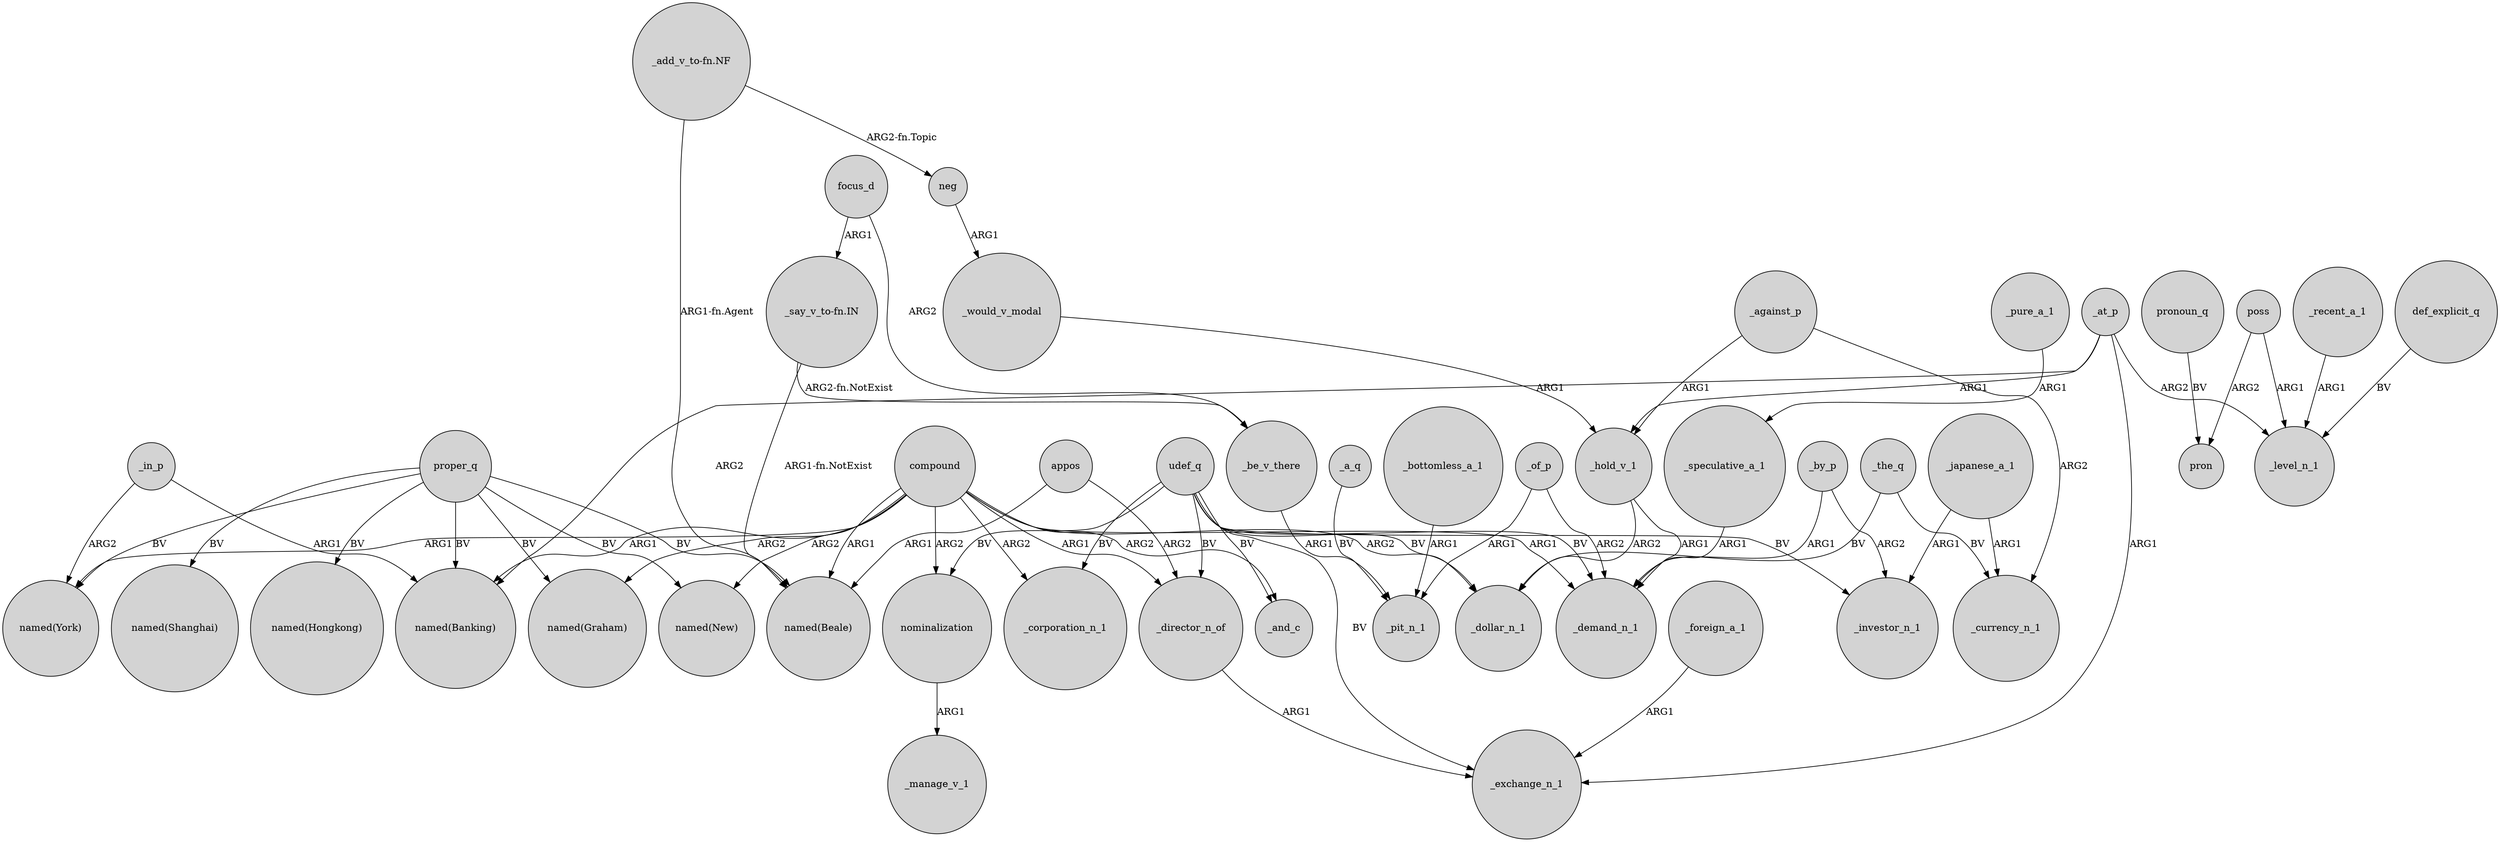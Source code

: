 digraph {
	node [shape=circle style=filled]
	_at_p -> _hold_v_1 [label=ARG1]
	_against_p -> _currency_n_1 [label=ARG2]
	neg -> _would_v_modal [label=ARG1]
	compound -> "named(Graham)" [label=ARG2]
	compound -> "named(New)" [label=ARG2]
	poss -> pron [label=ARG2]
	_of_p -> _demand_n_1 [label=ARG2]
	_japanese_a_1 -> _investor_n_1 [label=ARG1]
	udef_q -> _investor_n_1 [label=BV]
	_at_p -> "named(Banking)" [label=ARG2]
	proper_q -> "named(Banking)" [label=BV]
	proper_q -> "named(New)" [label=BV]
	poss -> _level_n_1 [label=ARG1]
	_japanese_a_1 -> _currency_n_1 [label=ARG1]
	_foreign_a_1 -> _exchange_n_1 [label=ARG1]
	compound -> _corporation_n_1 [label=ARG2]
	compound -> _demand_n_1 [label=ARG1]
	_recent_a_1 -> _level_n_1 [label=ARG1]
	_speculative_a_1 -> _demand_n_1 [label=ARG1]
	_the_q -> _dollar_n_1 [label=BV]
	compound -> nominalization [label=ARG2]
	"_add_v_to-fn.NF" -> "named(Beale)" [label="ARG1-fn.Agent"]
	_bottomless_a_1 -> _pit_n_1 [label=ARG1]
	_in_p -> "named(Banking)" [label=ARG1]
	proper_q -> "named(Beale)" [label=BV]
	udef_q -> _corporation_n_1 [label=BV]
	pronoun_q -> pron [label=BV]
	compound -> _and_c [label=ARG2]
	focus_d -> _be_v_there [label=ARG2]
	"_say_v_to-fn.IN" -> _be_v_there [label="ARG2-fn.NotExist"]
	_be_v_there -> _pit_n_1 [label=ARG1]
	compound -> "named(York)" [label=ARG1]
	_a_q -> _pit_n_1 [label=BV]
	proper_q -> "named(Graham)" [label=BV]
	udef_q -> _demand_n_1 [label=BV]
	_director_n_of -> _exchange_n_1 [label=ARG1]
	compound -> "named(Banking)" [label=ARG1]
	proper_q -> "named(Shanghai)" [label=BV]
	_pure_a_1 -> _speculative_a_1 [label=ARG1]
	udef_q -> nominalization [label=BV]
	proper_q -> "named(Hongkong)" [label=BV]
	"_add_v_to-fn.NF" -> neg [label="ARG2-fn.Topic"]
	_hold_v_1 -> _demand_n_1 [label=ARG1]
	_at_p -> _level_n_1 [label=ARG2]
	_in_p -> "named(York)" [label=ARG2]
	_at_p -> _exchange_n_1 [label=ARG1]
	compound -> "named(Beale)" [label=ARG1]
	_of_p -> _pit_n_1 [label=ARG1]
	def_explicit_q -> _level_n_1 [label=BV]
	_by_p -> _demand_n_1 [label=ARG1]
	_would_v_modal -> _hold_v_1 [label=ARG1]
	_the_q -> _currency_n_1 [label=BV]
	appos -> "named(Beale)" [label=ARG1]
	udef_q -> _exchange_n_1 [label=BV]
	_hold_v_1 -> _dollar_n_1 [label=ARG2]
	compound -> _dollar_n_1 [label=ARG2]
	_by_p -> _investor_n_1 [label=ARG2]
	compound -> _director_n_of [label=ARG1]
	udef_q -> _and_c [label=BV]
	nominalization -> _manage_v_1 [label=ARG1]
	appos -> _director_n_of [label=ARG2]
	proper_q -> "named(York)" [label=BV]
	udef_q -> _director_n_of [label=BV]
	"_say_v_to-fn.IN" -> "named(Beale)" [label="ARG1-fn.NotExist"]
	_against_p -> _hold_v_1 [label=ARG1]
	udef_q -> _dollar_n_1 [label=BV]
	focus_d -> "_say_v_to-fn.IN" [label=ARG1]
}
